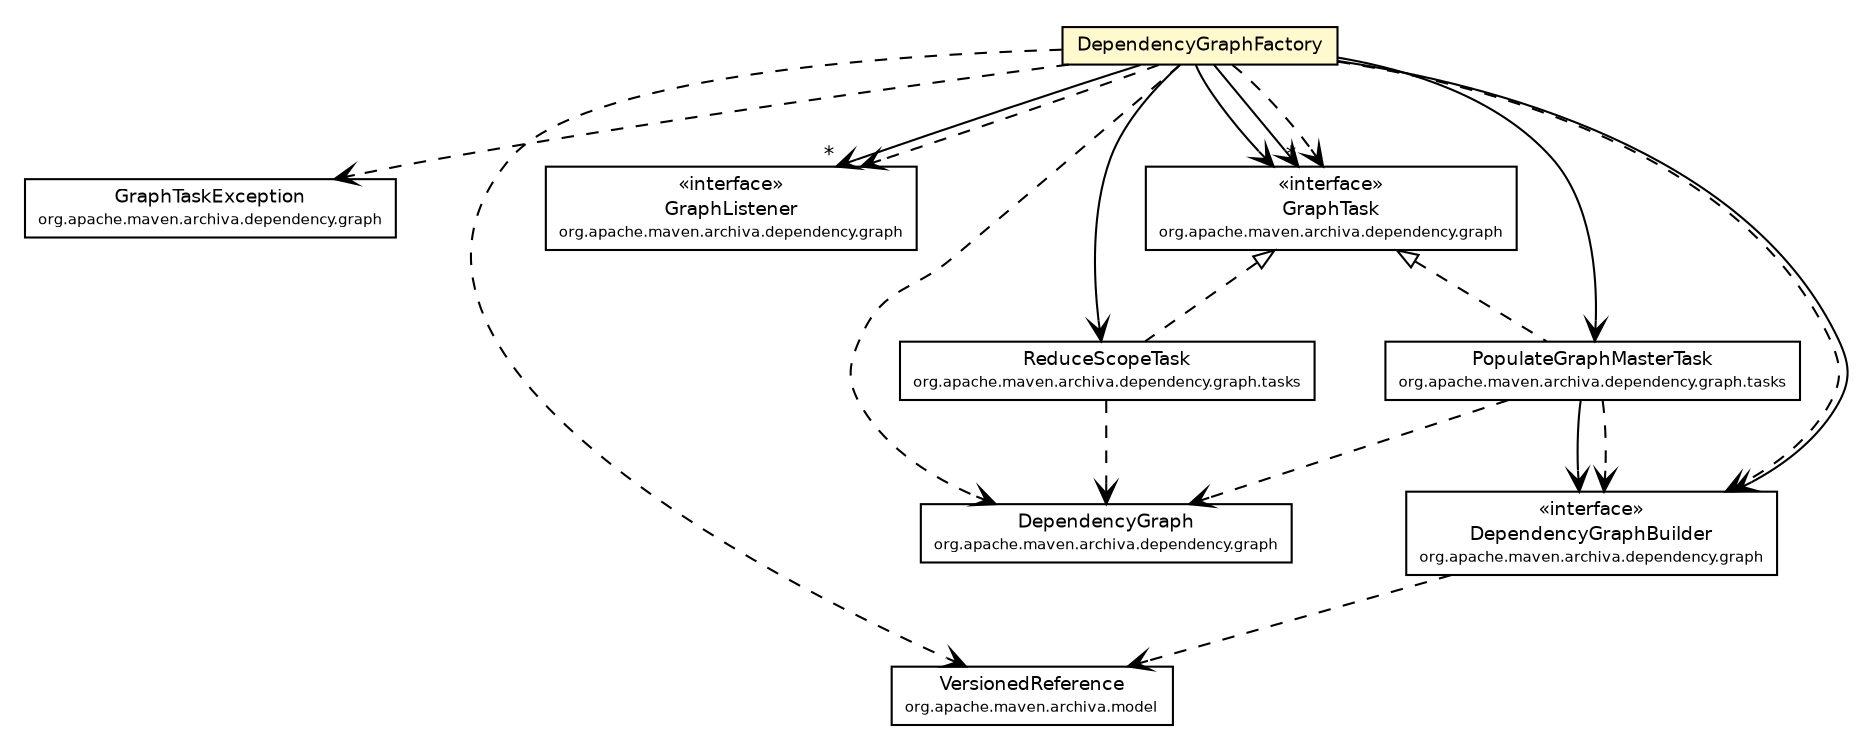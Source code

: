 #!/usr/local/bin/dot
#
# Class diagram 
# Generated by UmlGraph version 4.6 (http://www.spinellis.gr/sw/umlgraph)
#

digraph G {
	edge [fontname="Helvetica",fontsize=10,labelfontname="Helvetica",labelfontsize=10];
	node [fontname="Helvetica",fontsize=10,shape=plaintext];
	// org.apache.maven.archiva.dependency.DependencyGraphFactory
	c121130 [label=<<table border="0" cellborder="1" cellspacing="0" cellpadding="2" port="p" bgcolor="lemonChiffon" href="./DependencyGraphFactory.html">
		<tr><td><table border="0" cellspacing="0" cellpadding="1">
			<tr><td> DependencyGraphFactory </td></tr>
		</table></td></tr>
		</table>>, fontname="Helvetica", fontcolor="black", fontsize=9.0];
	// org.apache.maven.archiva.dependency.graph.GraphTaskException
	c121133 [label=<<table border="0" cellborder="1" cellspacing="0" cellpadding="2" port="p" href="./graph/GraphTaskException.html">
		<tr><td><table border="0" cellspacing="0" cellpadding="1">
			<tr><td> GraphTaskException </td></tr>
			<tr><td><font point-size="7.0"> org.apache.maven.archiva.dependency.graph </font></td></tr>
		</table></td></tr>
		</table>>, fontname="Helvetica", fontcolor="black", fontsize=9.0];
	// org.apache.maven.archiva.dependency.graph.GraphTask
	c121134 [label=<<table border="0" cellborder="1" cellspacing="0" cellpadding="2" port="p" href="./graph/GraphTask.html">
		<tr><td><table border="0" cellspacing="0" cellpadding="1">
			<tr><td> &laquo;interface&raquo; </td></tr>
			<tr><td> GraphTask </td></tr>
			<tr><td><font point-size="7.0"> org.apache.maven.archiva.dependency.graph </font></td></tr>
		</table></td></tr>
		</table>>, fontname="Helvetica", fontcolor="black", fontsize=9.0];
	// org.apache.maven.archiva.dependency.graph.GraphListener
	c121136 [label=<<table border="0" cellborder="1" cellspacing="0" cellpadding="2" port="p" href="./graph/GraphListener.html">
		<tr><td><table border="0" cellspacing="0" cellpadding="1">
			<tr><td> &laquo;interface&raquo; </td></tr>
			<tr><td> GraphListener </td></tr>
			<tr><td><font point-size="7.0"> org.apache.maven.archiva.dependency.graph </font></td></tr>
		</table></td></tr>
		</table>>, fontname="Helvetica", fontcolor="black", fontsize=9.0];
	// org.apache.maven.archiva.dependency.graph.DependencyGraphBuilder
	c121142 [label=<<table border="0" cellborder="1" cellspacing="0" cellpadding="2" port="p" href="./graph/DependencyGraphBuilder.html">
		<tr><td><table border="0" cellspacing="0" cellpadding="1">
			<tr><td> &laquo;interface&raquo; </td></tr>
			<tr><td> DependencyGraphBuilder </td></tr>
			<tr><td><font point-size="7.0"> org.apache.maven.archiva.dependency.graph </font></td></tr>
		</table></td></tr>
		</table>>, fontname="Helvetica", fontcolor="black", fontsize=9.0];
	// org.apache.maven.archiva.dependency.graph.DependencyGraph
	c121143 [label=<<table border="0" cellborder="1" cellspacing="0" cellpadding="2" port="p" href="./graph/DependencyGraph.html">
		<tr><td><table border="0" cellspacing="0" cellpadding="1">
			<tr><td> DependencyGraph </td></tr>
			<tr><td><font point-size="7.0"> org.apache.maven.archiva.dependency.graph </font></td></tr>
		</table></td></tr>
		</table>>, fontname="Helvetica", fontcolor="black", fontsize=9.0];
	// org.apache.maven.archiva.dependency.graph.tasks.ReduceScopeTask
	c121166 [label=<<table border="0" cellborder="1" cellspacing="0" cellpadding="2" port="p" href="./graph/tasks/ReduceScopeTask.html">
		<tr><td><table border="0" cellspacing="0" cellpadding="1">
			<tr><td> ReduceScopeTask </td></tr>
			<tr><td><font point-size="7.0"> org.apache.maven.archiva.dependency.graph.tasks </font></td></tr>
		</table></td></tr>
		</table>>, fontname="Helvetica", fontcolor="black", fontsize=9.0];
	// org.apache.maven.archiva.dependency.graph.tasks.PopulateGraphMasterTask
	c121169 [label=<<table border="0" cellborder="1" cellspacing="0" cellpadding="2" port="p" href="./graph/tasks/PopulateGraphMasterTask.html">
		<tr><td><table border="0" cellspacing="0" cellpadding="1">
			<tr><td> PopulateGraphMasterTask </td></tr>
			<tr><td><font point-size="7.0"> org.apache.maven.archiva.dependency.graph.tasks </font></td></tr>
		</table></td></tr>
		</table>>, fontname="Helvetica", fontcolor="black", fontsize=9.0];
	//org.apache.maven.archiva.dependency.graph.tasks.ReduceScopeTask implements org.apache.maven.archiva.dependency.graph.GraphTask
	c121134:p -> c121166:p [dir=back,arrowtail=empty,style=dashed];
	//org.apache.maven.archiva.dependency.graph.tasks.PopulateGraphMasterTask implements org.apache.maven.archiva.dependency.graph.GraphTask
	c121134:p -> c121169:p [dir=back,arrowtail=empty,style=dashed];
	// org.apache.maven.archiva.dependency.DependencyGraphFactory NAVASSOC org.apache.maven.archiva.dependency.graph.GraphTask
	c121130:p -> c121134:p [taillabel="", label="", headlabel="", fontname="Helvetica", fontcolor="black", fontsize=10.0, color="black", arrowhead=open];
	// org.apache.maven.archiva.dependency.DependencyGraphFactory NAVASSOC org.apache.maven.archiva.dependency.graph.tasks.PopulateGraphMasterTask
	c121130:p -> c121169:p [taillabel="", label="", headlabel="", fontname="Helvetica", fontcolor="black", fontsize=10.0, color="black", arrowhead=open];
	// org.apache.maven.archiva.dependency.DependencyGraphFactory NAVASSOC org.apache.maven.archiva.dependency.graph.tasks.ReduceScopeTask
	c121130:p -> c121166:p [taillabel="", label="", headlabel="", fontname="Helvetica", fontcolor="black", fontsize=10.0, color="black", arrowhead=open];
	// org.apache.maven.archiva.dependency.DependencyGraphFactory NAVASSOC org.apache.maven.archiva.dependency.graph.GraphListener
	c121130:p -> c121136:p [taillabel="", label="", headlabel="*", fontname="Helvetica", fontcolor="black", fontsize=10.0, color="black", arrowhead=open];
	// org.apache.maven.archiva.dependency.DependencyGraphFactory NAVASSOC org.apache.maven.archiva.dependency.graph.DependencyGraphBuilder
	c121130:p -> c121142:p [taillabel="", label="", headlabel="", fontname="Helvetica", fontcolor="black", fontsize=10.0, color="black", arrowhead=open];
	// org.apache.maven.archiva.dependency.DependencyGraphFactory NAVASSOC org.apache.maven.archiva.dependency.graph.GraphTask
	c121130:p -> c121134:p [taillabel="", label="", headlabel="*", fontname="Helvetica", fontcolor="black", fontsize=10.0, color="black", arrowhead=open];
	// org.apache.maven.archiva.dependency.graph.tasks.PopulateGraphMasterTask NAVASSOC org.apache.maven.archiva.dependency.graph.DependencyGraphBuilder
	c121169:p -> c121142:p [taillabel="", label="", headlabel="", fontname="Helvetica", fontcolor="black", fontsize=10.0, color="black", arrowhead=open];
	// org.apache.maven.archiva.dependency.DependencyGraphFactory DEPEND org.apache.maven.archiva.dependency.graph.GraphTask
	c121130:p -> c121134:p [taillabel="", label="", headlabel="", fontname="Helvetica", fontcolor="black", fontsize=10.0, color="black", arrowhead=open, style=dashed];
	// org.apache.maven.archiva.dependency.DependencyGraphFactory DEPEND org.apache.maven.archiva.dependency.graph.GraphTaskException
	c121130:p -> c121133:p [taillabel="", label="", headlabel="", fontname="Helvetica", fontcolor="black", fontsize=10.0, color="black", arrowhead=open, style=dashed];
	// org.apache.maven.archiva.dependency.DependencyGraphFactory DEPEND org.apache.maven.archiva.dependency.graph.DependencyGraphBuilder
	c121130:p -> c121142:p [taillabel="", label="", headlabel="", fontname="Helvetica", fontcolor="black", fontsize=10.0, color="black", arrowhead=open, style=dashed];
	// org.apache.maven.archiva.dependency.DependencyGraphFactory DEPEND org.apache.maven.archiva.dependency.graph.GraphListener
	c121130:p -> c121136:p [taillabel="", label="", headlabel="", fontname="Helvetica", fontcolor="black", fontsize=10.0, color="black", arrowhead=open, style=dashed];
	// org.apache.maven.archiva.dependency.DependencyGraphFactory DEPEND org.apache.maven.archiva.model.VersionedReference
	c121130:p -> c121260:p [taillabel="", label="", headlabel="", fontname="Helvetica", fontcolor="black", fontsize=10.0, color="black", arrowhead=open, style=dashed];
	// org.apache.maven.archiva.dependency.DependencyGraphFactory DEPEND org.apache.maven.archiva.dependency.graph.DependencyGraph
	c121130:p -> c121143:p [taillabel="", label="", headlabel="", fontname="Helvetica", fontcolor="black", fontsize=10.0, color="black", arrowhead=open, style=dashed];
	// org.apache.maven.archiva.dependency.graph.DependencyGraphBuilder DEPEND org.apache.maven.archiva.model.VersionedReference
	c121142:p -> c121260:p [taillabel="", label="", headlabel="", fontname="Helvetica", fontcolor="black", fontsize=10.0, color="black", arrowhead=open, style=dashed];
	// org.apache.maven.archiva.dependency.graph.tasks.ReduceScopeTask DEPEND org.apache.maven.archiva.dependency.graph.DependencyGraph
	c121166:p -> c121143:p [taillabel="", label="", headlabel="", fontname="Helvetica", fontcolor="black", fontsize=10.0, color="black", arrowhead=open, style=dashed];
	// org.apache.maven.archiva.dependency.graph.tasks.PopulateGraphMasterTask DEPEND org.apache.maven.archiva.dependency.graph.DependencyGraphBuilder
	c121169:p -> c121142:p [taillabel="", label="", headlabel="", fontname="Helvetica", fontcolor="black", fontsize=10.0, color="black", arrowhead=open, style=dashed];
	// org.apache.maven.archiva.dependency.graph.tasks.PopulateGraphMasterTask DEPEND org.apache.maven.archiva.dependency.graph.DependencyGraph
	c121169:p -> c121143:p [taillabel="", label="", headlabel="", fontname="Helvetica", fontcolor="black", fontsize=10.0, color="black", arrowhead=open, style=dashed];
	// org.apache.maven.archiva.model.VersionedReference
	c121260 [label=<<table border="0" cellborder="1" cellspacing="0" cellpadding="2" port="p" href="http://java.sun.com/j2se/1.4.2/docs/api/org/apache/maven/archiva/model/VersionedReference.html">
		<tr><td><table border="0" cellspacing="0" cellpadding="1">
			<tr><td> VersionedReference </td></tr>
			<tr><td><font point-size="7.0"> org.apache.maven.archiva.model </font></td></tr>
		</table></td></tr>
		</table>>, fontname="Helvetica", fontcolor="black", fontsize=9.0];
}

